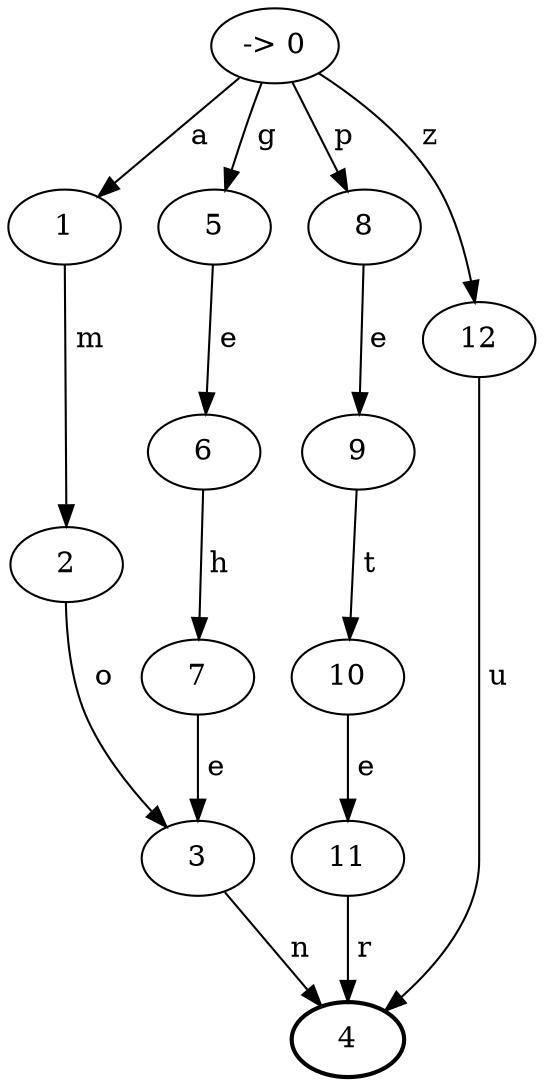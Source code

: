 digraph Automaton {
	0 [label="-> 0"]
	node [style=solid]
	1
	node [style=solid]
	2
	node [style=solid]
	3
	node [style=solid]
	node [style=bold]
	4
	node [style=solid]
	5
	node [style=solid]
	6
	node [style=solid]
	7
	node [style=solid]
	8
	node [style=solid]
	9
	node [style=solid]
	10
	node [style=solid]
	11
	node [style=solid]
	12
	node [style=solid]
	0 -> 1 [label=" a "]
	0 -> 5 [label=" g "]
	0 -> 8 [label=" p "]
	0 -> 12 [label=" z "]
	1 -> 2 [label=" m "]
	2 -> 3 [label=" o "]
	3 -> 4 [label=" n "]
	5 -> 6 [label=" e "]
	6 -> 7 [label=" h "]
	7 -> 3 [label=" e "]
	8 -> 9 [label=" e "]
	9 -> 10 [label=" t "]
	10 -> 11 [label=" e "]
	11 -> 4 [label=" r "]
	12 -> 4 [label=" u "]
}
